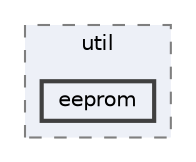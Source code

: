 digraph "eeprom"
{
 // LATEX_PDF_SIZE
  bgcolor="transparent";
  edge [fontname=Helvetica,fontsize=10,labelfontname=Helvetica,labelfontsize=10];
  node [fontname=Helvetica,fontsize=10,shape=box,height=0.2,width=0.4];
  compound=true
  subgraph clusterdir_3657aa6ddfcda921d5ef78fcb79729cf {
    graph [ bgcolor="#edf0f7", pencolor="grey50", label="util", fontname=Helvetica,fontsize=10 style="filled,dashed", URL="dir_3657aa6ddfcda921d5ef78fcb79729cf.html",tooltip=""]
  dir_4249d2f4d30f02f7984cb0abbf2286c2 [label="eeprom", fillcolor="#edf0f7", color="grey25", style="filled,bold", URL="dir_4249d2f4d30f02f7984cb0abbf2286c2.html",tooltip=""];
  }
}
